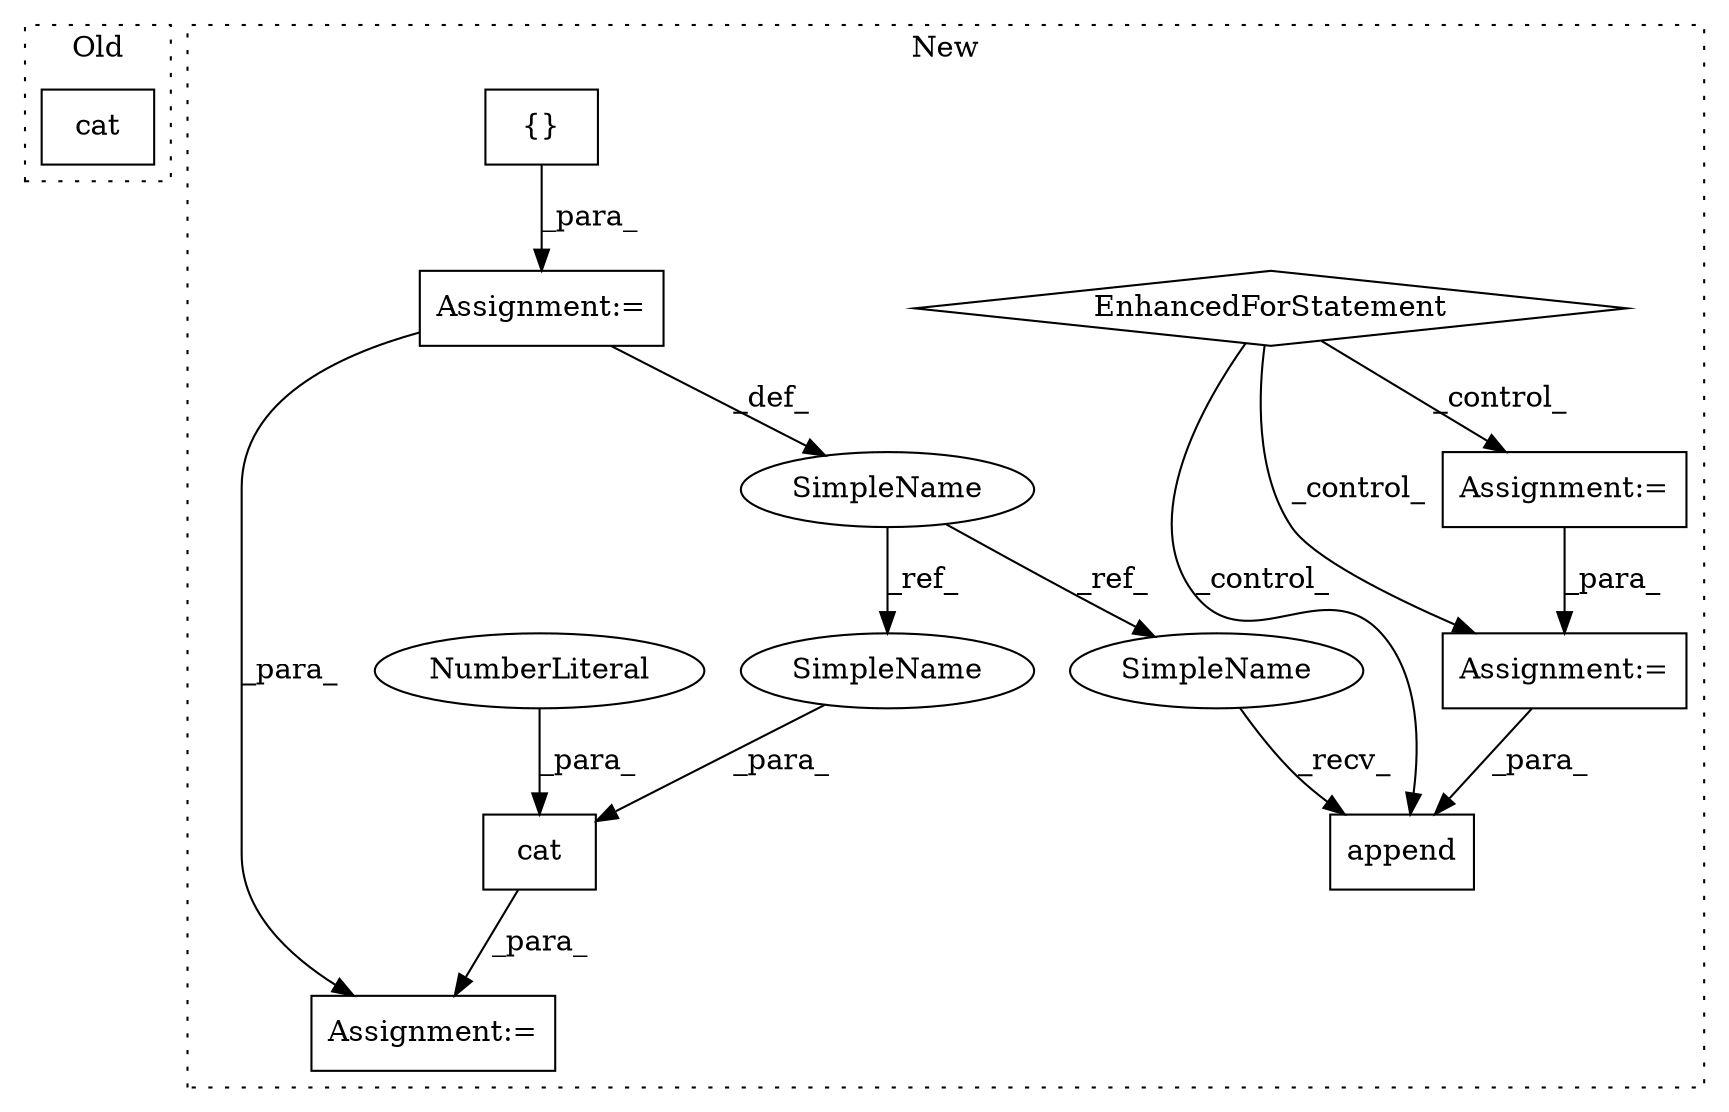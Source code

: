 digraph G {
subgraph cluster0 {
1 [label="cat" a="32" s="7668,7856" l="15,-5" shape="box"];
label = "Old";
style="dotted";
}
subgraph cluster1 {
2 [label="append" a="32" s="7907,7927" l="7,1" shape="box"];
3 [label="Assignment:=" a="7" s="7716" l="1" shape="box"];
4 [label="Assignment:=" a="7" s="7839" l="26" shape="box"];
5 [label="SimpleName" a="42" s="7558" l="9" shape="ellipse"];
6 [label="cat" a="32" s="7956,7971" l="4,1" shape="box"];
7 [label="NumberLiteral" a="34" s="7970" l="1" shape="ellipse"];
8 [label="Assignment:=" a="7" s="7567" l="1" shape="box"];
9 [label="Assignment:=" a="7" s="7949" l="1" shape="box"];
10 [label="EnhancedForStatement" a="70" s="7585,7700" l="66,2" shape="diamond"];
11 [label="{}" a="4" s="7577" l="2" shape="box"];
12 [label="SimpleName" a="42" s="7897" l="9" shape="ellipse"];
13 [label="SimpleName" a="42" s="7960" l="9" shape="ellipse"];
label = "New";
style="dotted";
}
3 -> 2 [label="_para_"];
4 -> 3 [label="_para_"];
5 -> 12 [label="_ref_"];
5 -> 13 [label="_ref_"];
6 -> 9 [label="_para_"];
7 -> 6 [label="_para_"];
8 -> 9 [label="_para_"];
8 -> 5 [label="_def_"];
10 -> 3 [label="_control_"];
10 -> 4 [label="_control_"];
10 -> 2 [label="_control_"];
11 -> 8 [label="_para_"];
12 -> 2 [label="_recv_"];
13 -> 6 [label="_para_"];
}